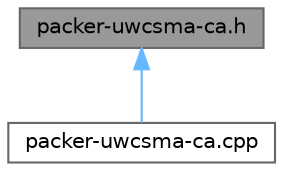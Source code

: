 digraph "packer-uwcsma-ca.h"
{
 // LATEX_PDF_SIZE
  bgcolor="transparent";
  edge [fontname=Helvetica,fontsize=10,labelfontname=Helvetica,labelfontsize=10];
  node [fontname=Helvetica,fontsize=10,shape=box,height=0.2,width=0.4];
  Node1 [id="Node000001",label="packer-uwcsma-ca.h",height=0.2,width=0.4,color="gray40", fillcolor="grey60", style="filled", fontcolor="black",tooltip="Header of the class responsible to map the ns2 packet of UwCsma-Ca."];
  Node1 -> Node2 [id="edge1_Node000001_Node000002",dir="back",color="steelblue1",style="solid",tooltip=" "];
  Node2 [id="Node000002",label="packer-uwcsma-ca.cpp",height=0.2,width=0.4,color="grey40", fillcolor="white", style="filled",URL="$packer-uwcsma-ca_8cpp.html",tooltip="Implementation of the class responsible to map the ns2 packet of csma-ca into a bit stream,..."];
}
